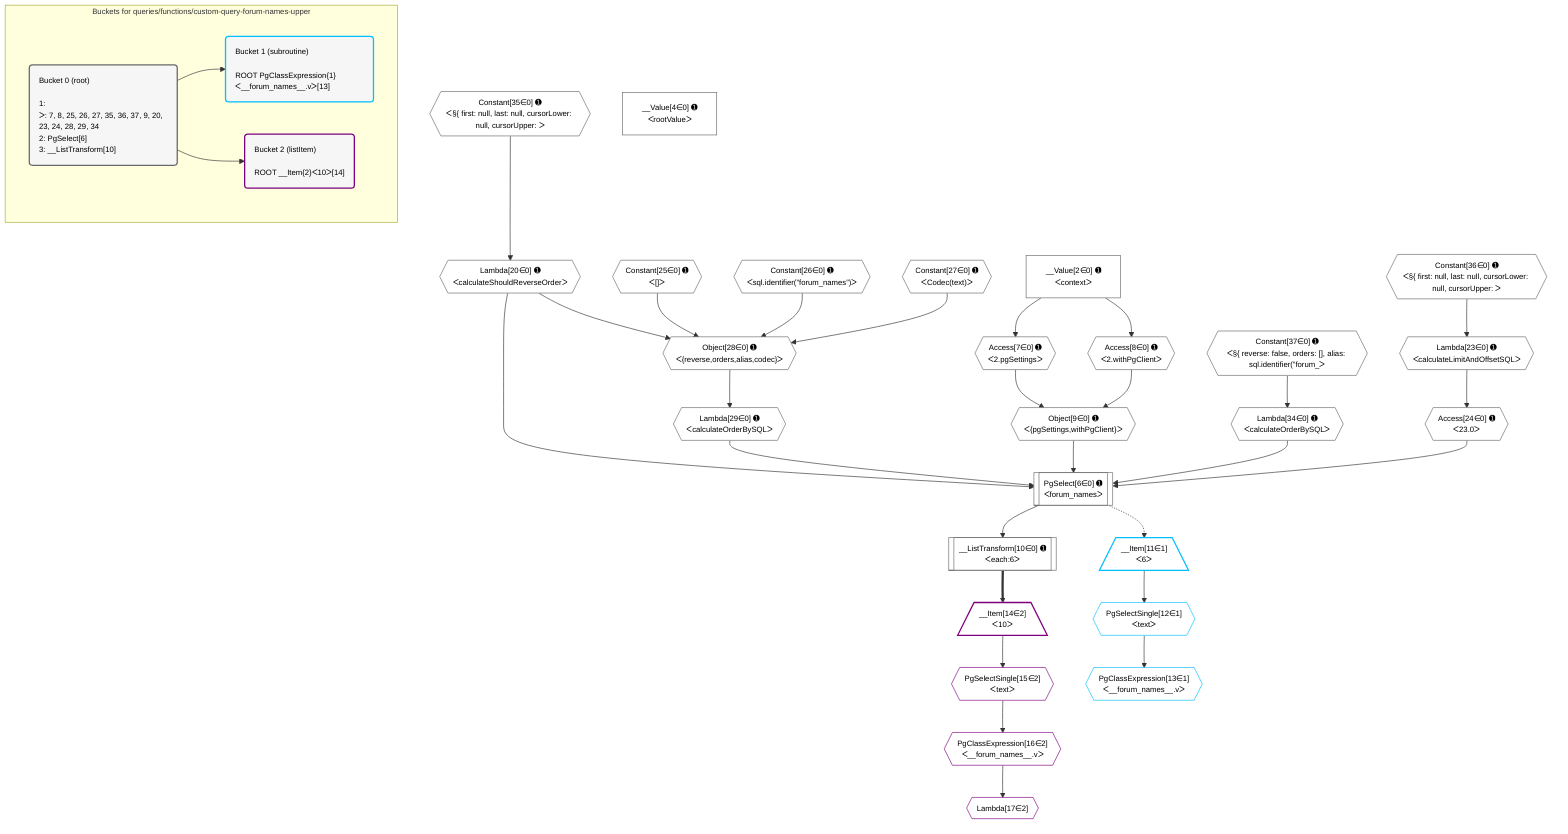 %%{init: {'themeVariables': { 'fontSize': '12px'}}}%%
graph TD
    classDef path fill:#eee,stroke:#000,color:#000
    classDef plan fill:#fff,stroke-width:1px,color:#000
    classDef itemplan fill:#fff,stroke-width:2px,color:#000
    classDef unbatchedplan fill:#dff,stroke-width:1px,color:#000
    classDef sideeffectplan fill:#fcc,stroke-width:2px,color:#000
    classDef bucket fill:#f6f6f6,color:#000,stroke-width:2px,text-align:left


    %% plan dependencies
    PgSelect6[["PgSelect[6∈0] ➊<br />ᐸforum_namesᐳ"]]:::plan
    Object9{{"Object[9∈0] ➊<br />ᐸ{pgSettings,withPgClient}ᐳ"}}:::plan
    Lambda20{{"Lambda[20∈0] ➊<br />ᐸcalculateShouldReverseOrderᐳ"}}:::plan
    Access24{{"Access[24∈0] ➊<br />ᐸ23.0ᐳ"}}:::plan
    Lambda29{{"Lambda[29∈0] ➊<br />ᐸcalculateOrderBySQLᐳ"}}:::plan
    Lambda34{{"Lambda[34∈0] ➊<br />ᐸcalculateOrderBySQLᐳ"}}:::plan
    Object9 & Lambda20 & Access24 & Lambda29 & Lambda34 --> PgSelect6
    Object28{{"Object[28∈0] ➊<br />ᐸ{reverse,orders,alias,codec}ᐳ"}}:::plan
    Constant25{{"Constant[25∈0] ➊<br />ᐸ[]ᐳ"}}:::plan
    Constant26{{"Constant[26∈0] ➊<br />ᐸsql.identifier(”forum_names”)ᐳ"}}:::plan
    Constant27{{"Constant[27∈0] ➊<br />ᐸCodec(text)ᐳ"}}:::plan
    Lambda20 & Constant25 & Constant26 & Constant27 --> Object28
    Access7{{"Access[7∈0] ➊<br />ᐸ2.pgSettingsᐳ"}}:::plan
    Access8{{"Access[8∈0] ➊<br />ᐸ2.withPgClientᐳ"}}:::plan
    Access7 & Access8 --> Object9
    __Value2["__Value[2∈0] ➊<br />ᐸcontextᐳ"]:::plan
    __Value2 --> Access7
    __Value2 --> Access8
    __ListTransform10[["__ListTransform[10∈0] ➊<br />ᐸeach:6ᐳ"]]:::plan
    PgSelect6 --> __ListTransform10
    Constant35{{"Constant[35∈0] ➊<br />ᐸ§{ first: null, last: null, cursorLower: null, cursorUpper: ᐳ"}}:::plan
    Constant35 --> Lambda20
    Lambda23{{"Lambda[23∈0] ➊<br />ᐸcalculateLimitAndOffsetSQLᐳ"}}:::plan
    Constant36{{"Constant[36∈0] ➊<br />ᐸ§{ first: null, last: null, cursorLower: null, cursorUpper: ᐳ"}}:::plan
    Constant36 --> Lambda23
    Lambda23 --> Access24
    Object28 --> Lambda29
    Constant37{{"Constant[37∈0] ➊<br />ᐸ§{ reverse: false, orders: [], alias: sql.identifier(”forum_ᐳ"}}:::plan
    Constant37 --> Lambda34
    __Value4["__Value[4∈0] ➊<br />ᐸrootValueᐳ"]:::plan
    __Item11[/"__Item[11∈1]<br />ᐸ6ᐳ"\]:::itemplan
    PgSelect6 -.-> __Item11
    PgSelectSingle12{{"PgSelectSingle[12∈1]<br />ᐸtextᐳ"}}:::plan
    __Item11 --> PgSelectSingle12
    PgClassExpression13{{"PgClassExpression[13∈1]<br />ᐸ__forum_names__.vᐳ"}}:::plan
    PgSelectSingle12 --> PgClassExpression13
    __Item14[/"__Item[14∈2]<br />ᐸ10ᐳ"\]:::itemplan
    __ListTransform10 ==> __Item14
    PgSelectSingle15{{"PgSelectSingle[15∈2]<br />ᐸtextᐳ"}}:::plan
    __Item14 --> PgSelectSingle15
    PgClassExpression16{{"PgClassExpression[16∈2]<br />ᐸ__forum_names__.vᐳ"}}:::plan
    PgSelectSingle15 --> PgClassExpression16
    Lambda17{{"Lambda[17∈2]"}}:::plan
    PgClassExpression16 --> Lambda17

    %% define steps

    subgraph "Buckets for queries/functions/custom-query-forum-names-upper"
    Bucket0("Bucket 0 (root)<br /><br />1: <br />ᐳ: 7, 8, 25, 26, 27, 35, 36, 37, 9, 20, 23, 24, 28, 29, 34<br />2: PgSelect[6]<br />3: __ListTransform[10]"):::bucket
    classDef bucket0 stroke:#696969
    class Bucket0,__Value2,__Value4,PgSelect6,Access7,Access8,Object9,__ListTransform10,Lambda20,Lambda23,Access24,Constant25,Constant26,Constant27,Object28,Lambda29,Lambda34,Constant35,Constant36,Constant37 bucket0
    Bucket1("Bucket 1 (subroutine)<br /><br />ROOT PgClassExpression{1}ᐸ__forum_names__.vᐳ[13]"):::bucket
    classDef bucket1 stroke:#00bfff
    class Bucket1,__Item11,PgSelectSingle12,PgClassExpression13 bucket1
    Bucket2("Bucket 2 (listItem)<br /><br />ROOT __Item{2}ᐸ10ᐳ[14]"):::bucket
    classDef bucket2 stroke:#7f007f
    class Bucket2,__Item14,PgSelectSingle15,PgClassExpression16,Lambda17 bucket2
    Bucket0 --> Bucket1 & Bucket2
    end